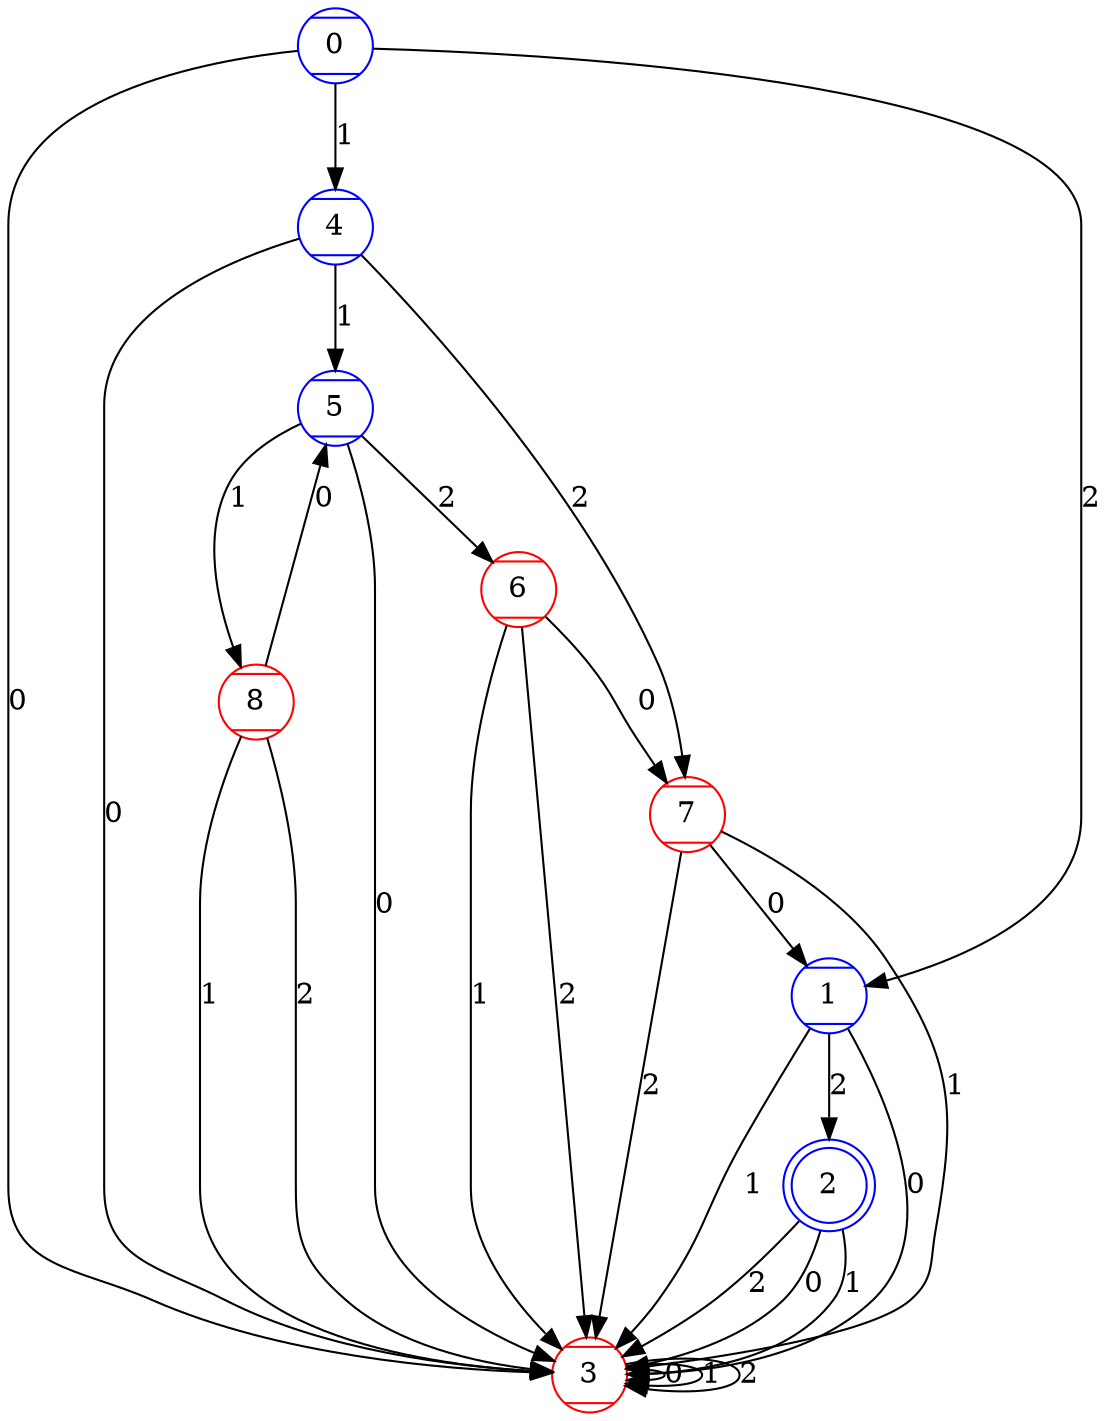 digraph{
0 [color=blue, style=striped, shape=Mcircle]
1 [color=blue, style=striped, shape=Mcircle]
2 [color=blue, style=striped, shape=doublecircle]
3 [color=red, style=striped, shape=Mcircle]
4 [color=blue, style=striped, shape=Mcircle]
5 [color=blue, style=striped, shape=Mcircle]
6 [color=red, style=striped, shape=Mcircle]
7 [color=red, style=striped, shape=Mcircle]
8 [color=red, style=striped, shape=Mcircle]
0->3 [label=0]
0->4 [label=1]
0->1 [label=2]
1->3 [label=0]
1->3 [label=1]
1->2 [label=2]
2->3 [label=0]
2->3 [label=1]
2->3 [label=2]
3->3 [label=0]
3->3 [label=1]
3->3 [label=2]
4->3 [label=0]
4->5 [label=1]
4->7 [label=2]
5->3 [label=0]
5->8 [label=1]
5->6 [label=2]
6->7 [label=0]
6->3 [label=1]
6->3 [label=2]
7->1 [label=0]
7->3 [label=1]
7->3 [label=2]
8->5 [label=0]
8->3 [label=1]
8->3 [label=2]
}